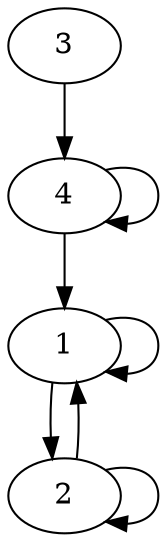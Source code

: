 digraph D{

/*
Se esta utilizando la relacion
R={(1,1),(1,2),(2,1),(2,2),(3,4),(4,1),(4,4)}
*/
1 -> 1 ;
1 -> 2 ;
2 -> 1
2 -> 2 ;
3 -> 4 ;
4 -> 1 ;
4 -> 4 ;

}